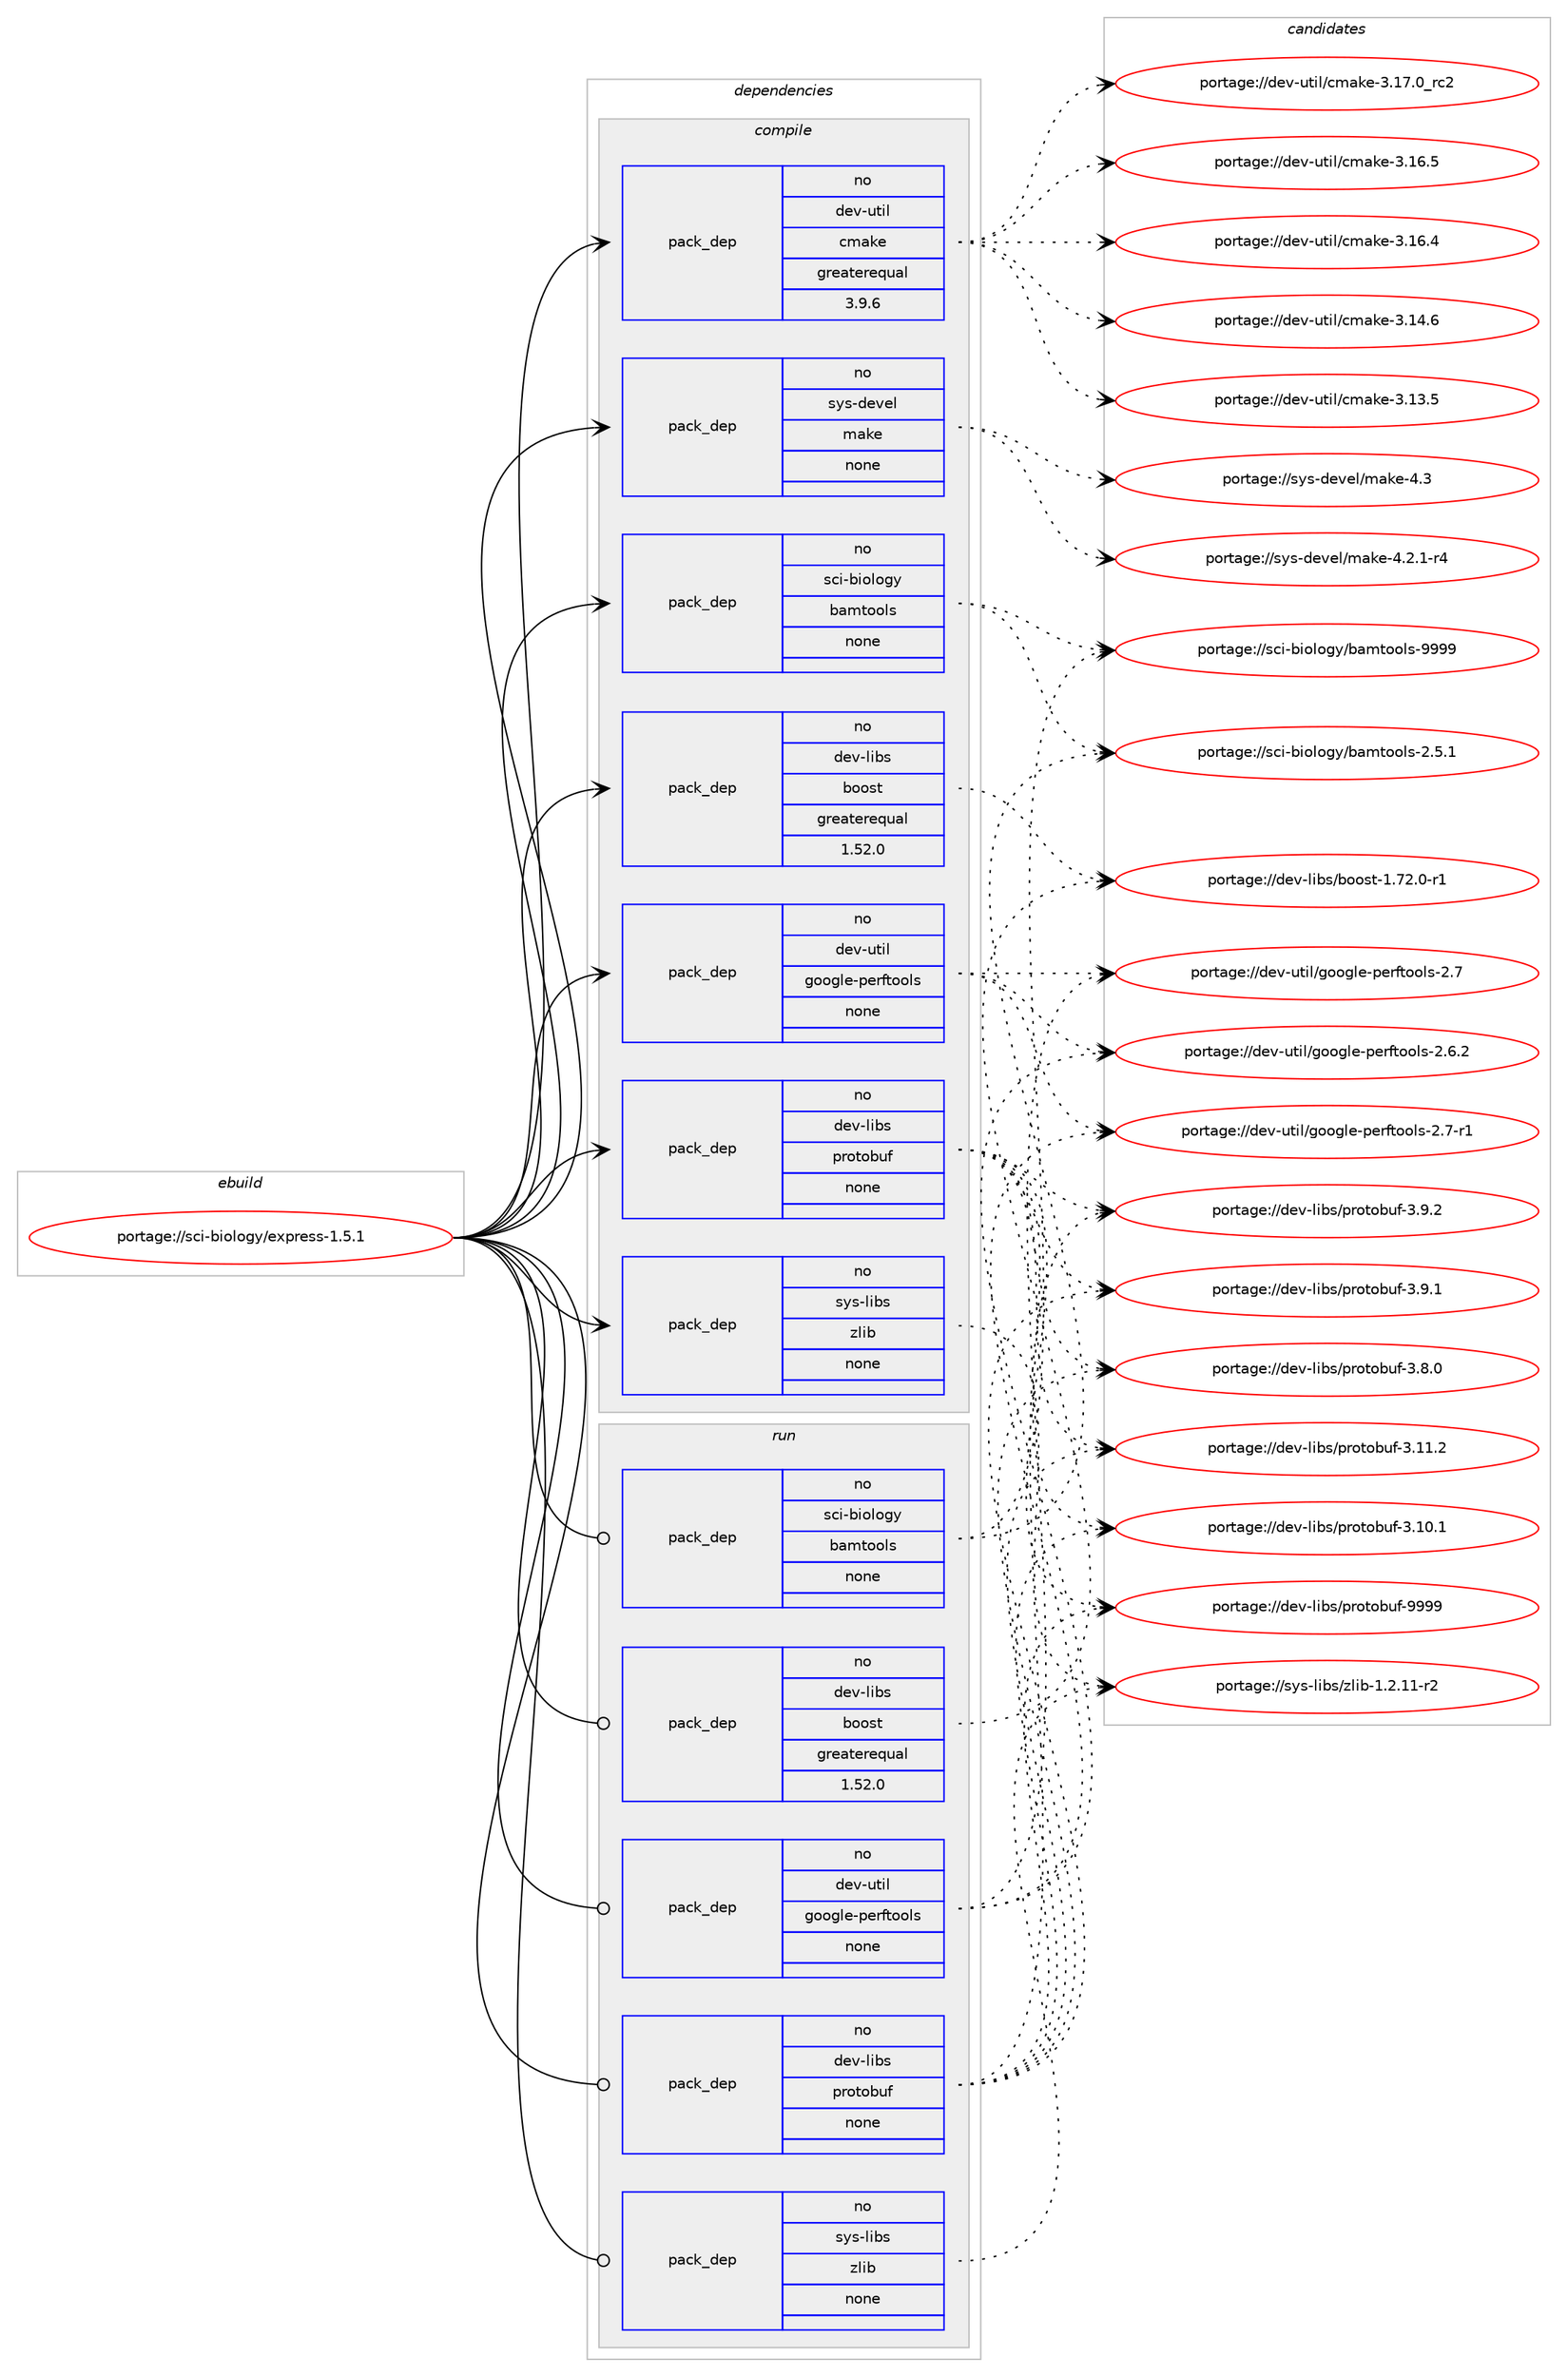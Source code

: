 digraph prolog {

# *************
# Graph options
# *************

newrank=true;
concentrate=true;
compound=true;
graph [rankdir=LR,fontname=Helvetica,fontsize=10,ranksep=1.5];#, ranksep=2.5, nodesep=0.2];
edge  [arrowhead=vee];
node  [fontname=Helvetica,fontsize=10];

# **********
# The ebuild
# **********

subgraph cluster_leftcol {
color=gray;
rank=same;
label=<<i>ebuild</i>>;
id [label="portage://sci-biology/express-1.5.1", color=red, width=4, href="../sci-biology/express-1.5.1.svg"];
}

# ****************
# The dependencies
# ****************

subgraph cluster_midcol {
color=gray;
label=<<i>dependencies</i>>;
subgraph cluster_compile {
fillcolor="#eeeeee";
style=filled;
label=<<i>compile</i>>;
subgraph pack35044 {
dependency43796 [label=<<TABLE BORDER="0" CELLBORDER="1" CELLSPACING="0" CELLPADDING="4" WIDTH="220"><TR><TD ROWSPAN="6" CELLPADDING="30">pack_dep</TD></TR><TR><TD WIDTH="110">no</TD></TR><TR><TD>dev-libs</TD></TR><TR><TD>boost</TD></TR><TR><TD>greaterequal</TD></TR><TR><TD>1.52.0</TD></TR></TABLE>>, shape=none, color=blue];
}
id:e -> dependency43796:w [weight=20,style="solid",arrowhead="vee"];
subgraph pack35045 {
dependency43797 [label=<<TABLE BORDER="0" CELLBORDER="1" CELLSPACING="0" CELLPADDING="4" WIDTH="220"><TR><TD ROWSPAN="6" CELLPADDING="30">pack_dep</TD></TR><TR><TD WIDTH="110">no</TD></TR><TR><TD>dev-libs</TD></TR><TR><TD>protobuf</TD></TR><TR><TD>none</TD></TR><TR><TD></TD></TR></TABLE>>, shape=none, color=blue];
}
id:e -> dependency43797:w [weight=20,style="solid",arrowhead="vee"];
subgraph pack35046 {
dependency43798 [label=<<TABLE BORDER="0" CELLBORDER="1" CELLSPACING="0" CELLPADDING="4" WIDTH="220"><TR><TD ROWSPAN="6" CELLPADDING="30">pack_dep</TD></TR><TR><TD WIDTH="110">no</TD></TR><TR><TD>dev-util</TD></TR><TR><TD>cmake</TD></TR><TR><TD>greaterequal</TD></TR><TR><TD>3.9.6</TD></TR></TABLE>>, shape=none, color=blue];
}
id:e -> dependency43798:w [weight=20,style="solid",arrowhead="vee"];
subgraph pack35047 {
dependency43799 [label=<<TABLE BORDER="0" CELLBORDER="1" CELLSPACING="0" CELLPADDING="4" WIDTH="220"><TR><TD ROWSPAN="6" CELLPADDING="30">pack_dep</TD></TR><TR><TD WIDTH="110">no</TD></TR><TR><TD>dev-util</TD></TR><TR><TD>google-perftools</TD></TR><TR><TD>none</TD></TR><TR><TD></TD></TR></TABLE>>, shape=none, color=blue];
}
id:e -> dependency43799:w [weight=20,style="solid",arrowhead="vee"];
subgraph pack35048 {
dependency43800 [label=<<TABLE BORDER="0" CELLBORDER="1" CELLSPACING="0" CELLPADDING="4" WIDTH="220"><TR><TD ROWSPAN="6" CELLPADDING="30">pack_dep</TD></TR><TR><TD WIDTH="110">no</TD></TR><TR><TD>sci-biology</TD></TR><TR><TD>bamtools</TD></TR><TR><TD>none</TD></TR><TR><TD></TD></TR></TABLE>>, shape=none, color=blue];
}
id:e -> dependency43800:w [weight=20,style="solid",arrowhead="vee"];
subgraph pack35049 {
dependency43801 [label=<<TABLE BORDER="0" CELLBORDER="1" CELLSPACING="0" CELLPADDING="4" WIDTH="220"><TR><TD ROWSPAN="6" CELLPADDING="30">pack_dep</TD></TR><TR><TD WIDTH="110">no</TD></TR><TR><TD>sys-devel</TD></TR><TR><TD>make</TD></TR><TR><TD>none</TD></TR><TR><TD></TD></TR></TABLE>>, shape=none, color=blue];
}
id:e -> dependency43801:w [weight=20,style="solid",arrowhead="vee"];
subgraph pack35050 {
dependency43802 [label=<<TABLE BORDER="0" CELLBORDER="1" CELLSPACING="0" CELLPADDING="4" WIDTH="220"><TR><TD ROWSPAN="6" CELLPADDING="30">pack_dep</TD></TR><TR><TD WIDTH="110">no</TD></TR><TR><TD>sys-libs</TD></TR><TR><TD>zlib</TD></TR><TR><TD>none</TD></TR><TR><TD></TD></TR></TABLE>>, shape=none, color=blue];
}
id:e -> dependency43802:w [weight=20,style="solid",arrowhead="vee"];
}
subgraph cluster_compileandrun {
fillcolor="#eeeeee";
style=filled;
label=<<i>compile and run</i>>;
}
subgraph cluster_run {
fillcolor="#eeeeee";
style=filled;
label=<<i>run</i>>;
subgraph pack35051 {
dependency43803 [label=<<TABLE BORDER="0" CELLBORDER="1" CELLSPACING="0" CELLPADDING="4" WIDTH="220"><TR><TD ROWSPAN="6" CELLPADDING="30">pack_dep</TD></TR><TR><TD WIDTH="110">no</TD></TR><TR><TD>dev-libs</TD></TR><TR><TD>boost</TD></TR><TR><TD>greaterequal</TD></TR><TR><TD>1.52.0</TD></TR></TABLE>>, shape=none, color=blue];
}
id:e -> dependency43803:w [weight=20,style="solid",arrowhead="odot"];
subgraph pack35052 {
dependency43804 [label=<<TABLE BORDER="0" CELLBORDER="1" CELLSPACING="0" CELLPADDING="4" WIDTH="220"><TR><TD ROWSPAN="6" CELLPADDING="30">pack_dep</TD></TR><TR><TD WIDTH="110">no</TD></TR><TR><TD>dev-libs</TD></TR><TR><TD>protobuf</TD></TR><TR><TD>none</TD></TR><TR><TD></TD></TR></TABLE>>, shape=none, color=blue];
}
id:e -> dependency43804:w [weight=20,style="solid",arrowhead="odot"];
subgraph pack35053 {
dependency43805 [label=<<TABLE BORDER="0" CELLBORDER="1" CELLSPACING="0" CELLPADDING="4" WIDTH="220"><TR><TD ROWSPAN="6" CELLPADDING="30">pack_dep</TD></TR><TR><TD WIDTH="110">no</TD></TR><TR><TD>dev-util</TD></TR><TR><TD>google-perftools</TD></TR><TR><TD>none</TD></TR><TR><TD></TD></TR></TABLE>>, shape=none, color=blue];
}
id:e -> dependency43805:w [weight=20,style="solid",arrowhead="odot"];
subgraph pack35054 {
dependency43806 [label=<<TABLE BORDER="0" CELLBORDER="1" CELLSPACING="0" CELLPADDING="4" WIDTH="220"><TR><TD ROWSPAN="6" CELLPADDING="30">pack_dep</TD></TR><TR><TD WIDTH="110">no</TD></TR><TR><TD>sci-biology</TD></TR><TR><TD>bamtools</TD></TR><TR><TD>none</TD></TR><TR><TD></TD></TR></TABLE>>, shape=none, color=blue];
}
id:e -> dependency43806:w [weight=20,style="solid",arrowhead="odot"];
subgraph pack35055 {
dependency43807 [label=<<TABLE BORDER="0" CELLBORDER="1" CELLSPACING="0" CELLPADDING="4" WIDTH="220"><TR><TD ROWSPAN="6" CELLPADDING="30">pack_dep</TD></TR><TR><TD WIDTH="110">no</TD></TR><TR><TD>sys-libs</TD></TR><TR><TD>zlib</TD></TR><TR><TD>none</TD></TR><TR><TD></TD></TR></TABLE>>, shape=none, color=blue];
}
id:e -> dependency43807:w [weight=20,style="solid",arrowhead="odot"];
}
}

# **************
# The candidates
# **************

subgraph cluster_choices {
rank=same;
color=gray;
label=<<i>candidates</i>>;

subgraph choice35044 {
color=black;
nodesep=1;
choice10010111845108105981154798111111115116454946555046484511449 [label="portage://dev-libs/boost-1.72.0-r1", color=red, width=4,href="../dev-libs/boost-1.72.0-r1.svg"];
dependency43796:e -> choice10010111845108105981154798111111115116454946555046484511449:w [style=dotted,weight="100"];
}
subgraph choice35045 {
color=black;
nodesep=1;
choice100101118451081059811547112114111116111981171024557575757 [label="portage://dev-libs/protobuf-9999", color=red, width=4,href="../dev-libs/protobuf-9999.svg"];
choice10010111845108105981154711211411111611198117102455146574650 [label="portage://dev-libs/protobuf-3.9.2", color=red, width=4,href="../dev-libs/protobuf-3.9.2.svg"];
choice10010111845108105981154711211411111611198117102455146574649 [label="portage://dev-libs/protobuf-3.9.1", color=red, width=4,href="../dev-libs/protobuf-3.9.1.svg"];
choice10010111845108105981154711211411111611198117102455146564648 [label="portage://dev-libs/protobuf-3.8.0", color=red, width=4,href="../dev-libs/protobuf-3.8.0.svg"];
choice1001011184510810598115471121141111161119811710245514649494650 [label="portage://dev-libs/protobuf-3.11.2", color=red, width=4,href="../dev-libs/protobuf-3.11.2.svg"];
choice1001011184510810598115471121141111161119811710245514649484649 [label="portage://dev-libs/protobuf-3.10.1", color=red, width=4,href="../dev-libs/protobuf-3.10.1.svg"];
dependency43797:e -> choice100101118451081059811547112114111116111981171024557575757:w [style=dotted,weight="100"];
dependency43797:e -> choice10010111845108105981154711211411111611198117102455146574650:w [style=dotted,weight="100"];
dependency43797:e -> choice10010111845108105981154711211411111611198117102455146574649:w [style=dotted,weight="100"];
dependency43797:e -> choice10010111845108105981154711211411111611198117102455146564648:w [style=dotted,weight="100"];
dependency43797:e -> choice1001011184510810598115471121141111161119811710245514649494650:w [style=dotted,weight="100"];
dependency43797:e -> choice1001011184510810598115471121141111161119811710245514649484649:w [style=dotted,weight="100"];
}
subgraph choice35046 {
color=black;
nodesep=1;
choice1001011184511711610510847991099710710145514649554648951149950 [label="portage://dev-util/cmake-3.17.0_rc2", color=red, width=4,href="../dev-util/cmake-3.17.0_rc2.svg"];
choice1001011184511711610510847991099710710145514649544653 [label="portage://dev-util/cmake-3.16.5", color=red, width=4,href="../dev-util/cmake-3.16.5.svg"];
choice1001011184511711610510847991099710710145514649544652 [label="portage://dev-util/cmake-3.16.4", color=red, width=4,href="../dev-util/cmake-3.16.4.svg"];
choice1001011184511711610510847991099710710145514649524654 [label="portage://dev-util/cmake-3.14.6", color=red, width=4,href="../dev-util/cmake-3.14.6.svg"];
choice1001011184511711610510847991099710710145514649514653 [label="portage://dev-util/cmake-3.13.5", color=red, width=4,href="../dev-util/cmake-3.13.5.svg"];
dependency43798:e -> choice1001011184511711610510847991099710710145514649554648951149950:w [style=dotted,weight="100"];
dependency43798:e -> choice1001011184511711610510847991099710710145514649544653:w [style=dotted,weight="100"];
dependency43798:e -> choice1001011184511711610510847991099710710145514649544652:w [style=dotted,weight="100"];
dependency43798:e -> choice1001011184511711610510847991099710710145514649524654:w [style=dotted,weight="100"];
dependency43798:e -> choice1001011184511711610510847991099710710145514649514653:w [style=dotted,weight="100"];
}
subgraph choice35047 {
color=black;
nodesep=1;
choice100101118451171161051084710311111110310810145112101114102116111111108115455046554511449 [label="portage://dev-util/google-perftools-2.7-r1", color=red, width=4,href="../dev-util/google-perftools-2.7-r1.svg"];
choice10010111845117116105108471031111111031081014511210111410211611111110811545504655 [label="portage://dev-util/google-perftools-2.7", color=red, width=4,href="../dev-util/google-perftools-2.7.svg"];
choice100101118451171161051084710311111110310810145112101114102116111111108115455046544650 [label="portage://dev-util/google-perftools-2.6.2", color=red, width=4,href="../dev-util/google-perftools-2.6.2.svg"];
dependency43799:e -> choice100101118451171161051084710311111110310810145112101114102116111111108115455046554511449:w [style=dotted,weight="100"];
dependency43799:e -> choice10010111845117116105108471031111111031081014511210111410211611111110811545504655:w [style=dotted,weight="100"];
dependency43799:e -> choice100101118451171161051084710311111110310810145112101114102116111111108115455046544650:w [style=dotted,weight="100"];
}
subgraph choice35048 {
color=black;
nodesep=1;
choice1159910545981051111081111031214798971091161111111081154557575757 [label="portage://sci-biology/bamtools-9999", color=red, width=4,href="../sci-biology/bamtools-9999.svg"];
choice115991054598105111108111103121479897109116111111108115455046534649 [label="portage://sci-biology/bamtools-2.5.1", color=red, width=4,href="../sci-biology/bamtools-2.5.1.svg"];
dependency43800:e -> choice1159910545981051111081111031214798971091161111111081154557575757:w [style=dotted,weight="100"];
dependency43800:e -> choice115991054598105111108111103121479897109116111111108115455046534649:w [style=dotted,weight="100"];
}
subgraph choice35049 {
color=black;
nodesep=1;
choice11512111545100101118101108471099710710145524651 [label="portage://sys-devel/make-4.3", color=red, width=4,href="../sys-devel/make-4.3.svg"];
choice1151211154510010111810110847109971071014552465046494511452 [label="portage://sys-devel/make-4.2.1-r4", color=red, width=4,href="../sys-devel/make-4.2.1-r4.svg"];
dependency43801:e -> choice11512111545100101118101108471099710710145524651:w [style=dotted,weight="100"];
dependency43801:e -> choice1151211154510010111810110847109971071014552465046494511452:w [style=dotted,weight="100"];
}
subgraph choice35050 {
color=black;
nodesep=1;
choice11512111545108105981154712210810598454946504649494511450 [label="portage://sys-libs/zlib-1.2.11-r2", color=red, width=4,href="../sys-libs/zlib-1.2.11-r2.svg"];
dependency43802:e -> choice11512111545108105981154712210810598454946504649494511450:w [style=dotted,weight="100"];
}
subgraph choice35051 {
color=black;
nodesep=1;
choice10010111845108105981154798111111115116454946555046484511449 [label="portage://dev-libs/boost-1.72.0-r1", color=red, width=4,href="../dev-libs/boost-1.72.0-r1.svg"];
dependency43803:e -> choice10010111845108105981154798111111115116454946555046484511449:w [style=dotted,weight="100"];
}
subgraph choice35052 {
color=black;
nodesep=1;
choice100101118451081059811547112114111116111981171024557575757 [label="portage://dev-libs/protobuf-9999", color=red, width=4,href="../dev-libs/protobuf-9999.svg"];
choice10010111845108105981154711211411111611198117102455146574650 [label="portage://dev-libs/protobuf-3.9.2", color=red, width=4,href="../dev-libs/protobuf-3.9.2.svg"];
choice10010111845108105981154711211411111611198117102455146574649 [label="portage://dev-libs/protobuf-3.9.1", color=red, width=4,href="../dev-libs/protobuf-3.9.1.svg"];
choice10010111845108105981154711211411111611198117102455146564648 [label="portage://dev-libs/protobuf-3.8.0", color=red, width=4,href="../dev-libs/protobuf-3.8.0.svg"];
choice1001011184510810598115471121141111161119811710245514649494650 [label="portage://dev-libs/protobuf-3.11.2", color=red, width=4,href="../dev-libs/protobuf-3.11.2.svg"];
choice1001011184510810598115471121141111161119811710245514649484649 [label="portage://dev-libs/protobuf-3.10.1", color=red, width=4,href="../dev-libs/protobuf-3.10.1.svg"];
dependency43804:e -> choice100101118451081059811547112114111116111981171024557575757:w [style=dotted,weight="100"];
dependency43804:e -> choice10010111845108105981154711211411111611198117102455146574650:w [style=dotted,weight="100"];
dependency43804:e -> choice10010111845108105981154711211411111611198117102455146574649:w [style=dotted,weight="100"];
dependency43804:e -> choice10010111845108105981154711211411111611198117102455146564648:w [style=dotted,weight="100"];
dependency43804:e -> choice1001011184510810598115471121141111161119811710245514649494650:w [style=dotted,weight="100"];
dependency43804:e -> choice1001011184510810598115471121141111161119811710245514649484649:w [style=dotted,weight="100"];
}
subgraph choice35053 {
color=black;
nodesep=1;
choice100101118451171161051084710311111110310810145112101114102116111111108115455046554511449 [label="portage://dev-util/google-perftools-2.7-r1", color=red, width=4,href="../dev-util/google-perftools-2.7-r1.svg"];
choice10010111845117116105108471031111111031081014511210111410211611111110811545504655 [label="portage://dev-util/google-perftools-2.7", color=red, width=4,href="../dev-util/google-perftools-2.7.svg"];
choice100101118451171161051084710311111110310810145112101114102116111111108115455046544650 [label="portage://dev-util/google-perftools-2.6.2", color=red, width=4,href="../dev-util/google-perftools-2.6.2.svg"];
dependency43805:e -> choice100101118451171161051084710311111110310810145112101114102116111111108115455046554511449:w [style=dotted,weight="100"];
dependency43805:e -> choice10010111845117116105108471031111111031081014511210111410211611111110811545504655:w [style=dotted,weight="100"];
dependency43805:e -> choice100101118451171161051084710311111110310810145112101114102116111111108115455046544650:w [style=dotted,weight="100"];
}
subgraph choice35054 {
color=black;
nodesep=1;
choice1159910545981051111081111031214798971091161111111081154557575757 [label="portage://sci-biology/bamtools-9999", color=red, width=4,href="../sci-biology/bamtools-9999.svg"];
choice115991054598105111108111103121479897109116111111108115455046534649 [label="portage://sci-biology/bamtools-2.5.1", color=red, width=4,href="../sci-biology/bamtools-2.5.1.svg"];
dependency43806:e -> choice1159910545981051111081111031214798971091161111111081154557575757:w [style=dotted,weight="100"];
dependency43806:e -> choice115991054598105111108111103121479897109116111111108115455046534649:w [style=dotted,weight="100"];
}
subgraph choice35055 {
color=black;
nodesep=1;
choice11512111545108105981154712210810598454946504649494511450 [label="portage://sys-libs/zlib-1.2.11-r2", color=red, width=4,href="../sys-libs/zlib-1.2.11-r2.svg"];
dependency43807:e -> choice11512111545108105981154712210810598454946504649494511450:w [style=dotted,weight="100"];
}
}

}
